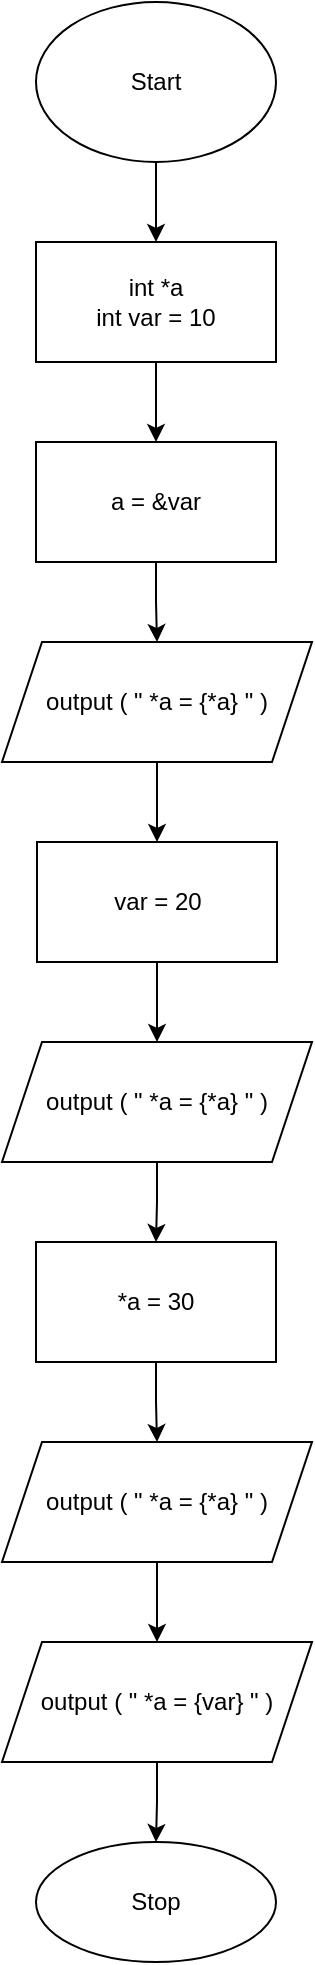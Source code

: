 <mxfile version="20.2.3" type="device" pages="6"><diagram id="tRSnsMMYgImtkPdapHPr" name="Flow01_01"><mxGraphModel dx="1662" dy="857" grid="1" gridSize="10" guides="1" tooltips="1" connect="1" arrows="1" fold="1" page="1" pageScale="1" pageWidth="850" pageHeight="1100" math="0" shadow="0"><root><mxCell id="0"/><mxCell id="1" parent="0"/><mxCell id="SEom3y9-UwldVPfmft3f-3" value="" style="edgeStyle=orthogonalEdgeStyle;rounded=0;orthogonalLoop=1;jettySize=auto;html=1;" parent="1" source="SEom3y9-UwldVPfmft3f-1" target="SEom3y9-UwldVPfmft3f-2" edge="1"><mxGeometry relative="1" as="geometry"/></mxCell><mxCell id="SEom3y9-UwldVPfmft3f-1" value="Start" style="ellipse;whiteSpace=wrap;html=1;" parent="1" vertex="1"><mxGeometry x="365" y="60" width="120" height="80" as="geometry"/></mxCell><mxCell id="SEom3y9-UwldVPfmft3f-5" value="" style="edgeStyle=orthogonalEdgeStyle;rounded=0;orthogonalLoop=1;jettySize=auto;html=1;" parent="1" source="SEom3y9-UwldVPfmft3f-2" target="SEom3y9-UwldVPfmft3f-4" edge="1"><mxGeometry relative="1" as="geometry"/></mxCell><mxCell id="SEom3y9-UwldVPfmft3f-2" value="int *a&lt;br&gt;int var = 10" style="whiteSpace=wrap;html=1;" parent="1" vertex="1"><mxGeometry x="365" y="180" width="120" height="60" as="geometry"/></mxCell><mxCell id="SEom3y9-UwldVPfmft3f-7" value="" style="edgeStyle=orthogonalEdgeStyle;rounded=0;orthogonalLoop=1;jettySize=auto;html=1;" parent="1" source="SEom3y9-UwldVPfmft3f-4" target="SEom3y9-UwldVPfmft3f-6" edge="1"><mxGeometry relative="1" as="geometry"/></mxCell><mxCell id="SEom3y9-UwldVPfmft3f-4" value="a = &amp;amp;var" style="whiteSpace=wrap;html=1;" parent="1" vertex="1"><mxGeometry x="365" y="280" width="120" height="60" as="geometry"/></mxCell><mxCell id="SEom3y9-UwldVPfmft3f-10" value="" style="edgeStyle=orthogonalEdgeStyle;rounded=0;orthogonalLoop=1;jettySize=auto;html=1;" parent="1" source="SEom3y9-UwldVPfmft3f-6" target="SEom3y9-UwldVPfmft3f-9" edge="1"><mxGeometry relative="1" as="geometry"/></mxCell><mxCell id="SEom3y9-UwldVPfmft3f-6" value="output ( &quot; *a = {*a} &quot; )" style="shape=parallelogram;perimeter=parallelogramPerimeter;whiteSpace=wrap;html=1;fixedSize=1;" parent="1" vertex="1"><mxGeometry x="348" y="380" width="155" height="60" as="geometry"/></mxCell><mxCell id="SEom3y9-UwldVPfmft3f-13" value="" style="edgeStyle=orthogonalEdgeStyle;rounded=0;orthogonalLoop=1;jettySize=auto;html=1;" parent="1" source="SEom3y9-UwldVPfmft3f-8" target="SEom3y9-UwldVPfmft3f-12" edge="1"><mxGeometry relative="1" as="geometry"/></mxCell><mxCell id="SEom3y9-UwldVPfmft3f-8" value="output&amp;nbsp;( &quot; *a = {*a} &quot; )" style="shape=parallelogram;perimeter=parallelogramPerimeter;whiteSpace=wrap;html=1;fixedSize=1;" parent="1" vertex="1"><mxGeometry x="348" y="580" width="155" height="60" as="geometry"/></mxCell><mxCell id="SEom3y9-UwldVPfmft3f-11" value="" style="edgeStyle=orthogonalEdgeStyle;rounded=0;orthogonalLoop=1;jettySize=auto;html=1;" parent="1" source="SEom3y9-UwldVPfmft3f-9" target="SEom3y9-UwldVPfmft3f-8" edge="1"><mxGeometry relative="1" as="geometry"/></mxCell><mxCell id="SEom3y9-UwldVPfmft3f-9" value="var = 20" style="whiteSpace=wrap;html=1;" parent="1" vertex="1"><mxGeometry x="365.5" y="480" width="120" height="60" as="geometry"/></mxCell><mxCell id="SEom3y9-UwldVPfmft3f-15" value="" style="edgeStyle=orthogonalEdgeStyle;rounded=0;orthogonalLoop=1;jettySize=auto;html=1;" parent="1" source="SEom3y9-UwldVPfmft3f-12" target="SEom3y9-UwldVPfmft3f-14" edge="1"><mxGeometry relative="1" as="geometry"/></mxCell><mxCell id="SEom3y9-UwldVPfmft3f-12" value="*a = 30" style="whiteSpace=wrap;html=1;" parent="1" vertex="1"><mxGeometry x="365" y="680" width="120" height="60" as="geometry"/></mxCell><mxCell id="SEom3y9-UwldVPfmft3f-17" value="" style="edgeStyle=orthogonalEdgeStyle;rounded=0;orthogonalLoop=1;jettySize=auto;html=1;" parent="1" source="SEom3y9-UwldVPfmft3f-14" target="SEom3y9-UwldVPfmft3f-16" edge="1"><mxGeometry relative="1" as="geometry"/></mxCell><mxCell id="SEom3y9-UwldVPfmft3f-14" value="output&amp;nbsp;( &quot; *a = {*a} &quot; )" style="shape=parallelogram;perimeter=parallelogramPerimeter;whiteSpace=wrap;html=1;fixedSize=1;" parent="1" vertex="1"><mxGeometry x="348" y="780" width="155" height="60" as="geometry"/></mxCell><mxCell id="SEom3y9-UwldVPfmft3f-19" value="" style="edgeStyle=orthogonalEdgeStyle;rounded=0;orthogonalLoop=1;jettySize=auto;html=1;" parent="1" source="SEom3y9-UwldVPfmft3f-16" target="SEom3y9-UwldVPfmft3f-18" edge="1"><mxGeometry relative="1" as="geometry"/></mxCell><mxCell id="SEom3y9-UwldVPfmft3f-16" value="output&amp;nbsp;( &quot; *a = {var} &quot; )" style="shape=parallelogram;perimeter=parallelogramPerimeter;whiteSpace=wrap;html=1;fixedSize=1;" parent="1" vertex="1"><mxGeometry x="348" y="880" width="155" height="60" as="geometry"/></mxCell><mxCell id="SEom3y9-UwldVPfmft3f-18" value="Stop" style="ellipse;whiteSpace=wrap;html=1;" parent="1" vertex="1"><mxGeometry x="365" y="980" width="120" height="60" as="geometry"/></mxCell></root></mxGraphModel></diagram><diagram id="dwAaGxofmlV93lW6o42X" name="Flow01_02"><mxGraphModel dx="1662" dy="857" grid="1" gridSize="10" guides="1" tooltips="1" connect="1" arrows="1" fold="1" page="1" pageScale="1" pageWidth="850" pageHeight="1100" math="0" shadow="0"><root><mxCell id="0"/><mxCell id="1" parent="0"/><mxCell id="XNiLb3RaurprA72764IN-1" value="" style="edgeStyle=orthogonalEdgeStyle;rounded=0;orthogonalLoop=1;jettySize=auto;html=1;" parent="1" source="XNiLb3RaurprA72764IN-2" target="XNiLb3RaurprA72764IN-4" edge="1"><mxGeometry relative="1" as="geometry"/></mxCell><mxCell id="XNiLb3RaurprA72764IN-2" value="Start" style="ellipse;whiteSpace=wrap;html=1;" parent="1" vertex="1"><mxGeometry x="365" y="40" width="120" height="80" as="geometry"/></mxCell><mxCell id="XNiLb3RaurprA72764IN-3" value="" style="edgeStyle=orthogonalEdgeStyle;rounded=0;orthogonalLoop=1;jettySize=auto;html=1;" parent="1" source="XNiLb3RaurprA72764IN-4" target="XNiLb3RaurprA72764IN-5" edge="1"><mxGeometry relative="1" as="geometry"/></mxCell><mxCell id="XNiLb3RaurprA72764IN-4" value="int n = 5" style="rounded=0;whiteSpace=wrap;html=1;" parent="1" vertex="1"><mxGeometry x="365" y="150" width="120" height="60" as="geometry"/></mxCell><mxCell id="TyIPM6Xfoyss9E7UKBG5-2" value="" style="edgeStyle=orthogonalEdgeStyle;rounded=0;orthogonalLoop=1;jettySize=auto;html=1;" parent="1" source="XNiLb3RaurprA72764IN-5" target="TyIPM6Xfoyss9E7UKBG5-1" edge="1"><mxGeometry relative="1" as="geometry"/></mxCell><mxCell id="XNiLb3RaurprA72764IN-5" value="&amp;nbsp; &amp;nbsp;int g[4][5] =&amp;nbsp;{&amp;nbsp; &amp;nbsp; &amp;nbsp;&lt;br&gt;&lt;blockquote style=&quot;margin: 0 0 0 40px; border: none; padding: 0px;&quot;&gt;{ 10, 20, 30, 40, 50 } ,&amp;nbsp;&lt;br&gt;{ 11, 21, 31, 41, 51 } ,&lt;br&gt;{ 12, 22, 32, 42, 52 } ,&amp;nbsp; &amp;nbsp; &amp;nbsp;&lt;br&gt;{ 13, 23, 33, 43, 53 }&amp;nbsp; &amp;nbsp; &lt;/blockquote&gt;&amp;nbsp; &amp;nbsp;}" style="rounded=0;whiteSpace=wrap;html=1;align=left;" parent="1" vertex="1"><mxGeometry x="338" y="250" width="175" height="100" as="geometry"/></mxCell><mxCell id="TyIPM6Xfoyss9E7UKBG5-4" value="" style="edgeStyle=orthogonalEdgeStyle;rounded=0;orthogonalLoop=1;jettySize=auto;html=1;" parent="1" source="TyIPM6Xfoyss9E7UKBG5-1" target="TyIPM6Xfoyss9E7UKBG5-3" edge="1"><mxGeometry relative="1" as="geometry"/></mxCell><mxCell id="TyIPM6Xfoyss9E7UKBG5-1" value="int i = 1" style="rounded=0;whiteSpace=wrap;html=1;" parent="1" vertex="1"><mxGeometry x="365" y="390" width="120" height="60" as="geometry"/></mxCell><mxCell id="TyIPM6Xfoyss9E7UKBG5-6" value="" style="edgeStyle=orthogonalEdgeStyle;rounded=0;orthogonalLoop=1;jettySize=auto;html=1;" parent="1" source="TyIPM6Xfoyss9E7UKBG5-3" target="TyIPM6Xfoyss9E7UKBG5-5" edge="1"><mxGeometry relative="1" as="geometry"/></mxCell><mxCell id="TyIPM6Xfoyss9E7UKBG5-3" value="" style="shape=waypoint;sketch=0;size=6;pointerEvents=1;points=[];fillColor=default;resizable=0;rotatable=0;perimeter=centerPerimeter;snapToPoint=1;rounded=0;" parent="1" vertex="1"><mxGeometry x="405" y="490" width="40" height="40" as="geometry"/></mxCell><mxCell id="TyIPM6Xfoyss9E7UKBG5-8" value="Yes" style="edgeStyle=orthogonalEdgeStyle;rounded=0;orthogonalLoop=1;jettySize=auto;html=1;" parent="1" source="TyIPM6Xfoyss9E7UKBG5-5" target="TyIPM6Xfoyss9E7UKBG5-7" edge="1"><mxGeometry relative="1" as="geometry"/></mxCell><mxCell id="TyIPM6Xfoyss9E7UKBG5-30" value="No" style="edgeStyle=orthogonalEdgeStyle;rounded=0;orthogonalLoop=1;jettySize=auto;html=1;" parent="1" source="TyIPM6Xfoyss9E7UKBG5-5" edge="1"><mxGeometry x="-0.918" relative="1" as="geometry"><mxPoint x="426" y="1370" as="targetPoint"/><Array as="points"><mxPoint x="600" y="610"/><mxPoint x="600" y="1310"/><mxPoint x="426" y="1310"/><mxPoint x="426" y="1370"/></Array><mxPoint as="offset"/></mxGeometry></mxCell><mxCell id="TyIPM6Xfoyss9E7UKBG5-5" value="a &amp;lt; 4 ?" style="rhombus;whiteSpace=wrap;html=1;sketch=0;rounded=0;" parent="1" vertex="1"><mxGeometry x="353.25" y="570" width="144.5" height="80" as="geometry"/></mxCell><mxCell id="TyIPM6Xfoyss9E7UKBG5-19" value="" style="edgeStyle=orthogonalEdgeStyle;rounded=0;orthogonalLoop=1;jettySize=auto;html=1;" parent="1" source="TyIPM6Xfoyss9E7UKBG5-7" target="TyIPM6Xfoyss9E7UKBG5-18" edge="1"><mxGeometry relative="1" as="geometry"/></mxCell><mxCell id="TyIPM6Xfoyss9E7UKBG5-7" value="int b = 0" style="whiteSpace=wrap;html=1;sketch=0;rounded=0;" parent="1" vertex="1"><mxGeometry x="365" y="690" width="120" height="60" as="geometry"/></mxCell><mxCell id="TyIPM6Xfoyss9E7UKBG5-12" value="Yes" style="edgeStyle=orthogonalEdgeStyle;rounded=0;orthogonalLoop=1;jettySize=auto;html=1;" parent="1" source="TyIPM6Xfoyss9E7UKBG5-9" target="TyIPM6Xfoyss9E7UKBG5-11" edge="1"><mxGeometry relative="1" as="geometry"/></mxCell><mxCell id="TyIPM6Xfoyss9E7UKBG5-29" value="No" style="edgeStyle=orthogonalEdgeStyle;rounded=0;orthogonalLoop=1;jettySize=auto;html=1;entryX=1;entryY=0.5;entryDx=0;entryDy=0;" parent="1" source="TyIPM6Xfoyss9E7UKBG5-9" target="TyIPM6Xfoyss9E7UKBG5-27" edge="1"><mxGeometry x="-0.899" relative="1" as="geometry"><mxPoint x="540.0" y="1300" as="targetPoint"/><Array as="points"><mxPoint x="550" y="930"/><mxPoint x="550" y="1250"/></Array><mxPoint as="offset"/></mxGeometry></mxCell><mxCell id="TyIPM6Xfoyss9E7UKBG5-9" value="b &amp;lt; 5 ?" style="rhombus;whiteSpace=wrap;html=1;sketch=0;rounded=0;" parent="1" vertex="1"><mxGeometry x="353" y="890" width="145" height="80" as="geometry"/></mxCell><mxCell id="TyIPM6Xfoyss9E7UKBG5-31" style="edgeStyle=orthogonalEdgeStyle;rounded=0;orthogonalLoop=1;jettySize=auto;html=1;entryX=0.5;entryY=0;entryDx=0;entryDy=0;" parent="1" source="TyIPM6Xfoyss9E7UKBG5-11" target="TyIPM6Xfoyss9E7UKBG5-16" edge="1"><mxGeometry relative="1" as="geometry"/></mxCell><mxCell id="TyIPM6Xfoyss9E7UKBG5-11" value="output ( g[ { a } ][ { b } ] )" style="shape=parallelogram;perimeter=parallelogramPerimeter;whiteSpace=wrap;html=1;fixedSize=1;sketch=0;rounded=0;" parent="1" vertex="1"><mxGeometry x="343" y="1010" width="165" height="60" as="geometry"/></mxCell><mxCell id="TyIPM6Xfoyss9E7UKBG5-25" style="edgeStyle=orthogonalEdgeStyle;rounded=0;orthogonalLoop=1;jettySize=auto;html=1;" parent="1" source="TyIPM6Xfoyss9E7UKBG5-16" target="TyIPM6Xfoyss9E7UKBG5-18" edge="1"><mxGeometry relative="1" as="geometry"><mxPoint x="320" y="820" as="targetPoint"/><Array as="points"><mxPoint x="290" y="1150"/><mxPoint x="290" y="820"/></Array></mxGeometry></mxCell><mxCell id="TyIPM6Xfoyss9E7UKBG5-16" value="b++" style="whiteSpace=wrap;html=1;sketch=0;rounded=0;" parent="1" vertex="1"><mxGeometry x="365" y="1120" width="120" height="60" as="geometry"/></mxCell><mxCell id="TyIPM6Xfoyss9E7UKBG5-24" value="" style="edgeStyle=orthogonalEdgeStyle;rounded=0;orthogonalLoop=1;jettySize=auto;html=1;" parent="1" source="TyIPM6Xfoyss9E7UKBG5-18" target="TyIPM6Xfoyss9E7UKBG5-9" edge="1"><mxGeometry relative="1" as="geometry"/></mxCell><mxCell id="TyIPM6Xfoyss9E7UKBG5-18" value="" style="shape=waypoint;sketch=0;size=6;pointerEvents=1;points=[];fillColor=default;resizable=0;rotatable=0;perimeter=centerPerimeter;snapToPoint=1;rounded=0;" parent="1" vertex="1"><mxGeometry x="405" y="800" width="40" height="40" as="geometry"/></mxCell><mxCell id="TyIPM6Xfoyss9E7UKBG5-28" style="edgeStyle=orthogonalEdgeStyle;rounded=0;orthogonalLoop=1;jettySize=auto;html=1;" parent="1" source="TyIPM6Xfoyss9E7UKBG5-27" target="TyIPM6Xfoyss9E7UKBG5-3" edge="1"><mxGeometry relative="1" as="geometry"><mxPoint x="240" y="510" as="targetPoint"/><Array as="points"><mxPoint x="230" y="1250"/><mxPoint x="230" y="510"/></Array></mxGeometry></mxCell><mxCell id="TyIPM6Xfoyss9E7UKBG5-27" value="a++" style="rounded=0;whiteSpace=wrap;html=1;" parent="1" vertex="1"><mxGeometry x="365" y="1220" width="120" height="60" as="geometry"/></mxCell><mxCell id="TyIPM6Xfoyss9E7UKBG5-34" value="" style="edgeStyle=orthogonalEdgeStyle;rounded=0;orthogonalLoop=1;jettySize=auto;html=1;" parent="1" source="TyIPM6Xfoyss9E7UKBG5-32" target="TyIPM6Xfoyss9E7UKBG5-33" edge="1"><mxGeometry relative="1" as="geometry"/></mxCell><mxCell id="TyIPM6Xfoyss9E7UKBG5-32" value="int (*j)[ 5 ] = g&lt;br&gt;j[ 2 ][ 4 ] = 99;" style="rounded=0;whiteSpace=wrap;html=1;" parent="1" vertex="1"><mxGeometry x="366" y="1370" width="120" height="60" as="geometry"/></mxCell><mxCell id="TyIPM6Xfoyss9E7UKBG5-36" value="" style="edgeStyle=orthogonalEdgeStyle;rounded=0;orthogonalLoop=1;jettySize=auto;html=1;" parent="1" source="TyIPM6Xfoyss9E7UKBG5-33" target="TyIPM6Xfoyss9E7UKBG5-35" edge="1"><mxGeometry relative="1" as="geometry"/></mxCell><mxCell id="TyIPM6Xfoyss9E7UKBG5-33" value="int a = 0" style="whiteSpace=wrap;html=1;rounded=0;" parent="1" vertex="1"><mxGeometry x="366" y="1470" width="120" height="60" as="geometry"/></mxCell><mxCell id="TyIPM6Xfoyss9E7UKBG5-38" value="" style="edgeStyle=orthogonalEdgeStyle;rounded=0;orthogonalLoop=1;jettySize=auto;html=1;" parent="1" source="TyIPM6Xfoyss9E7UKBG5-35" target="TyIPM6Xfoyss9E7UKBG5-37" edge="1"><mxGeometry relative="1" as="geometry"/></mxCell><mxCell id="TyIPM6Xfoyss9E7UKBG5-35" value="" style="shape=waypoint;sketch=0;size=6;pointerEvents=1;points=[];fillColor=default;resizable=0;rotatable=0;perimeter=centerPerimeter;snapToPoint=1;rounded=0;" parent="1" vertex="1"><mxGeometry x="406" y="1570" width="40" height="40" as="geometry"/></mxCell><mxCell id="TyIPM6Xfoyss9E7UKBG5-40" value="Yes" style="edgeStyle=orthogonalEdgeStyle;rounded=0;orthogonalLoop=1;jettySize=auto;html=1;" parent="1" source="TyIPM6Xfoyss9E7UKBG5-37" target="TyIPM6Xfoyss9E7UKBG5-39" edge="1"><mxGeometry relative="1" as="geometry"/></mxCell><mxCell id="TyIPM6Xfoyss9E7UKBG5-57" value="No" style="edgeStyle=orthogonalEdgeStyle;rounded=0;orthogonalLoop=1;jettySize=auto;html=1;" parent="1" source="TyIPM6Xfoyss9E7UKBG5-37" edge="1"><mxGeometry x="-0.953" relative="1" as="geometry"><mxPoint x="426" y="2360" as="targetPoint"/><Array as="points"><mxPoint x="590" y="1690"/><mxPoint x="590" y="2340"/></Array><mxPoint as="offset"/></mxGeometry></mxCell><mxCell id="TyIPM6Xfoyss9E7UKBG5-37" value="a &amp;lt; 4 ?" style="rhombus;whiteSpace=wrap;html=1;sketch=0;rounded=0;" parent="1" vertex="1"><mxGeometry x="364" y="1650" width="124" height="80" as="geometry"/></mxCell><mxCell id="TyIPM6Xfoyss9E7UKBG5-49" value="" style="edgeStyle=orthogonalEdgeStyle;rounded=0;orthogonalLoop=1;jettySize=auto;html=1;" parent="1" source="TyIPM6Xfoyss9E7UKBG5-39" target="TyIPM6Xfoyss9E7UKBG5-48" edge="1"><mxGeometry relative="1" as="geometry"/></mxCell><mxCell id="TyIPM6Xfoyss9E7UKBG5-39" value="int b = 0" style="whiteSpace=wrap;html=1;sketch=0;rounded=0;" parent="1" vertex="1"><mxGeometry x="365.5" y="1770" width="120" height="60" as="geometry"/></mxCell><mxCell id="TyIPM6Xfoyss9E7UKBG5-44" value="Yes" style="edgeStyle=orthogonalEdgeStyle;rounded=0;orthogonalLoop=1;jettySize=auto;html=1;" parent="1" source="TyIPM6Xfoyss9E7UKBG5-41" target="TyIPM6Xfoyss9E7UKBG5-43" edge="1"><mxGeometry relative="1" as="geometry"/></mxCell><mxCell id="TyIPM6Xfoyss9E7UKBG5-55" value="No" style="edgeStyle=orthogonalEdgeStyle;rounded=0;orthogonalLoop=1;jettySize=auto;html=1;entryX=1;entryY=0.5;entryDx=0;entryDy=0;" parent="1" source="TyIPM6Xfoyss9E7UKBG5-41" target="TyIPM6Xfoyss9E7UKBG5-54" edge="1"><mxGeometry x="-0.891" relative="1" as="geometry"><mxPoint x="550" y="2260" as="targetPoint"/><Array as="points"><mxPoint x="550" y="1980"/><mxPoint x="550" y="2270"/></Array><mxPoint as="offset"/></mxGeometry></mxCell><mxCell id="TyIPM6Xfoyss9E7UKBG5-41" value="b &amp;lt; 5 ?" style="rhombus;whiteSpace=wrap;html=1;sketch=0;rounded=0;" parent="1" vertex="1"><mxGeometry x="363.75" y="1940" width="123.5" height="80" as="geometry"/></mxCell><mxCell id="TyIPM6Xfoyss9E7UKBG5-46" value="" style="edgeStyle=orthogonalEdgeStyle;rounded=0;orthogonalLoop=1;jettySize=auto;html=1;" parent="1" source="TyIPM6Xfoyss9E7UKBG5-43" target="TyIPM6Xfoyss9E7UKBG5-45" edge="1"><mxGeometry relative="1" as="geometry"/></mxCell><mxCell id="TyIPM6Xfoyss9E7UKBG5-43" value="output ( g[ { a } ][ { b } ] )" style="shape=parallelogram;perimeter=parallelogramPerimeter;whiteSpace=wrap;html=1;fixedSize=1;sketch=0;rounded=0;" parent="1" vertex="1"><mxGeometry x="342.5" y="2060" width="165" height="60" as="geometry"/></mxCell><mxCell id="TyIPM6Xfoyss9E7UKBG5-52" style="edgeStyle=orthogonalEdgeStyle;rounded=0;orthogonalLoop=1;jettySize=auto;html=1;" parent="1" source="TyIPM6Xfoyss9E7UKBG5-45" target="TyIPM6Xfoyss9E7UKBG5-48" edge="1"><mxGeometry relative="1" as="geometry"><mxPoint x="320" y="1890" as="targetPoint"/><Array as="points"><mxPoint x="310" y="2190"/><mxPoint x="310" y="1890"/></Array></mxGeometry></mxCell><mxCell id="TyIPM6Xfoyss9E7UKBG5-45" value="b = b + 1" style="rounded=0;whiteSpace=wrap;html=1;" parent="1" vertex="1"><mxGeometry x="364.5" y="2160" width="120" height="60" as="geometry"/></mxCell><mxCell id="TyIPM6Xfoyss9E7UKBG5-51" value="" style="edgeStyle=orthogonalEdgeStyle;rounded=0;orthogonalLoop=1;jettySize=auto;html=1;" parent="1" source="TyIPM6Xfoyss9E7UKBG5-48" target="TyIPM6Xfoyss9E7UKBG5-41" edge="1"><mxGeometry relative="1" as="geometry"/></mxCell><mxCell id="TyIPM6Xfoyss9E7UKBG5-48" value="" style="shape=waypoint;sketch=0;size=6;pointerEvents=1;points=[];fillColor=default;resizable=0;rotatable=0;perimeter=centerPerimeter;snapToPoint=1;rounded=0;" parent="1" vertex="1"><mxGeometry x="405" y="1870" width="40" height="40" as="geometry"/></mxCell><mxCell id="TyIPM6Xfoyss9E7UKBG5-56" style="edgeStyle=orthogonalEdgeStyle;rounded=0;orthogonalLoop=1;jettySize=auto;html=1;" parent="1" source="TyIPM6Xfoyss9E7UKBG5-54" target="TyIPM6Xfoyss9E7UKBG5-35" edge="1"><mxGeometry relative="1" as="geometry"><mxPoint x="260" y="1590" as="targetPoint"/><Array as="points"><mxPoint x="240" y="2270"/><mxPoint x="240" y="1590"/></Array></mxGeometry></mxCell><mxCell id="TyIPM6Xfoyss9E7UKBG5-54" value="b = b + 1" style="rounded=0;whiteSpace=wrap;html=1;" parent="1" vertex="1"><mxGeometry x="365" y="2240" width="120" height="60" as="geometry"/></mxCell><mxCell id="TyIPM6Xfoyss9E7UKBG5-58" value="Stop" style="ellipse;whiteSpace=wrap;html=1;" parent="1" vertex="1"><mxGeometry x="366" y="2360" width="120" height="80" as="geometry"/></mxCell></root></mxGraphModel></diagram><diagram id="FYWsoY2JGjRHvhNl4xKc" name="Flow01_03"><mxGraphModel dx="1662" dy="857" grid="1" gridSize="10" guides="1" tooltips="1" connect="1" arrows="1" fold="1" page="1" pageScale="1" pageWidth="850" pageHeight="1100" math="0" shadow="0"><root><mxCell id="0"/><mxCell id="1" parent="0"/><mxCell id="qhb537QyqMJScC7SJJpU-3" value="" style="edgeStyle=orthogonalEdgeStyle;rounded=0;orthogonalLoop=1;jettySize=auto;html=1;" parent="1" target="qhb537QyqMJScC7SJJpU-2" edge="1"><mxGeometry relative="1" as="geometry"><mxPoint x="188.0" y="120" as="sourcePoint"/></mxGeometry></mxCell><mxCell id="qhb537QyqMJScC7SJJpU-5" value="" style="edgeStyle=orthogonalEdgeStyle;rounded=0;orthogonalLoop=1;jettySize=auto;html=1;" parent="1" source="qhb537QyqMJScC7SJJpU-2" edge="1"><mxGeometry relative="1" as="geometry"><mxPoint x="188.0" y="280" as="targetPoint"/></mxGeometry></mxCell><mxCell id="qhb537QyqMJScC7SJJpU-2" value="output ( =&amp;gt;&amp;gt; operation(5, 5, add) )" style="shape=parallelogram;perimeter=parallelogramPerimeter;whiteSpace=wrap;html=1;fixedSize=1;" parent="1" vertex="1"><mxGeometry x="60" y="170" width="257" height="60" as="geometry"/></mxCell><mxCell id="qhb537QyqMJScC7SJJpU-6" value="Start" style="ellipse;whiteSpace=wrap;html=1;" parent="1" vertex="1"><mxGeometry x="128" y="40" width="120" height="80" as="geometry"/></mxCell><mxCell id="qhb537QyqMJScC7SJJpU-7" value="Stop" style="ellipse;whiteSpace=wrap;html=1;" parent="1" vertex="1"><mxGeometry x="128" y="280" width="120" height="80" as="geometry"/></mxCell><mxCell id="qhb537QyqMJScC7SJJpU-10" value="" style="edgeStyle=orthogonalEdgeStyle;rounded=0;orthogonalLoop=1;jettySize=auto;html=1;" parent="1" source="qhb537QyqMJScC7SJJpU-8" target="qhb537QyqMJScC7SJJpU-9" edge="1"><mxGeometry relative="1" as="geometry"/></mxCell><mxCell id="qhb537QyqMJScC7SJJpU-8" value="add&lt;br&gt;(int x, int y)" style="ellipse;whiteSpace=wrap;html=1;" parent="1" vertex="1"><mxGeometry x="390" y="50" width="120" height="80" as="geometry"/></mxCell><mxCell id="qhb537QyqMJScC7SJJpU-12" value="" style="edgeStyle=orthogonalEdgeStyle;rounded=0;orthogonalLoop=1;jettySize=auto;html=1;" parent="1" source="qhb537QyqMJScC7SJJpU-9" edge="1"><mxGeometry relative="1" as="geometry"><mxPoint x="450.0" y="270" as="targetPoint"/></mxGeometry></mxCell><mxCell id="qhb537QyqMJScC7SJJpU-9" value="return x + y" style="rounded=0;whiteSpace=wrap;html=1;" parent="1" vertex="1"><mxGeometry x="390" y="170" width="120" height="60" as="geometry"/></mxCell><mxCell id="qhb537QyqMJScC7SJJpU-16" value="Stop" style="ellipse;whiteSpace=wrap;html=1;" parent="1" vertex="1"><mxGeometry x="390" y="270" width="120" height="80" as="geometry"/></mxCell><mxCell id="qhb537QyqMJScC7SJJpU-19" value="" style="edgeStyle=orthogonalEdgeStyle;rounded=0;orthogonalLoop=1;jettySize=auto;html=1;" parent="1" source="qhb537QyqMJScC7SJJpU-17" target="qhb537QyqMJScC7SJJpU-18" edge="1"><mxGeometry relative="1" as="geometry"/></mxCell><mxCell id="qhb537QyqMJScC7SJJpU-17" value="operation&lt;br&gt;(int x, int y,&lt;br&gt;int(*function)(int, int))" style="ellipse;whiteSpace=wrap;html=1;" parent="1" vertex="1"><mxGeometry x="600" y="45" width="160" height="85" as="geometry"/></mxCell><mxCell id="qhb537QyqMJScC7SJJpU-21" value="" style="edgeStyle=orthogonalEdgeStyle;rounded=0;orthogonalLoop=1;jettySize=auto;html=1;" parent="1" source="qhb537QyqMJScC7SJJpU-18" target="qhb537QyqMJScC7SJJpU-20" edge="1"><mxGeometry relative="1" as="geometry"/></mxCell><mxCell id="qhb537QyqMJScC7SJJpU-18" value="return (*function)(x, y)" style="rounded=0;whiteSpace=wrap;html=1;" parent="1" vertex="1"><mxGeometry x="610" y="170" width="140" height="60" as="geometry"/></mxCell><mxCell id="qhb537QyqMJScC7SJJpU-20" value="Stop" style="ellipse;whiteSpace=wrap;html=1;" parent="1" vertex="1"><mxGeometry x="620" y="270" width="120" height="80" as="geometry"/></mxCell></root></mxGraphModel></diagram><diagram id="J2q48TYGMQ2x_Ii0KGy2" name="Flow01_04"><mxGraphModel dx="1662" dy="857" grid="1" gridSize="10" guides="1" tooltips="1" connect="1" arrows="1" fold="1" page="1" pageScale="1" pageWidth="850" pageHeight="1100" math="0" shadow="0"><root><mxCell id="0"/><mxCell id="1" parent="0"/><mxCell id="Rp0ZYsQb7D6Tr22Taozw-3" value="" style="edgeStyle=orthogonalEdgeStyle;rounded=0;orthogonalLoop=1;jettySize=auto;html=1;" parent="1" source="Rp0ZYsQb7D6Tr22Taozw-1" target="Rp0ZYsQb7D6Tr22Taozw-2" edge="1"><mxGeometry relative="1" as="geometry"/></mxCell><mxCell id="Rp0ZYsQb7D6Tr22Taozw-1" value="start" style="ellipse;whiteSpace=wrap;html=1;" parent="1" vertex="1"><mxGeometry x="365" y="50" width="120" height="80" as="geometry"/></mxCell><mxCell id="Rp0ZYsQb7D6Tr22Taozw-5" value="" style="edgeStyle=orthogonalEdgeStyle;rounded=0;orthogonalLoop=1;jettySize=auto;html=1;" parent="1" source="Rp0ZYsQb7D6Tr22Taozw-2" target="Rp0ZYsQb7D6Tr22Taozw-4" edge="1"><mxGeometry relative="1" as="geometry"/></mxCell><mxCell id="Rp0ZYsQb7D6Tr22Taozw-2" value="int row, col, i, j;" style="whiteSpace=wrap;html=1;" parent="1" vertex="1"><mxGeometry x="365" y="170" width="120" height="60" as="geometry"/></mxCell><mxCell id="Rp0ZYsQb7D6Tr22Taozw-7" value="" style="edgeStyle=orthogonalEdgeStyle;rounded=0;orthogonalLoop=1;jettySize=auto;html=1;" parent="1" source="Rp0ZYsQb7D6Tr22Taozw-4" target="Rp0ZYsQb7D6Tr22Taozw-6" edge="1"><mxGeometry relative="1" as="geometry"/></mxCell><mxCell id="Rp0ZYsQb7D6Tr22Taozw-4" value="output ( How many rows, cols?:&amp;nbsp; )" style="shape=parallelogram;perimeter=parallelogramPerimeter;whiteSpace=wrap;html=1;fixedSize=1;" parent="1" vertex="1"><mxGeometry x="314" y="270" width="222" height="60" as="geometry"/></mxCell><mxCell id="Rp0ZYsQb7D6Tr22Taozw-9" value="" style="edgeStyle=orthogonalEdgeStyle;rounded=0;orthogonalLoop=1;jettySize=auto;html=1;" parent="1" source="Rp0ZYsQb7D6Tr22Taozw-6" target="Rp0ZYsQb7D6Tr22Taozw-8" edge="1"><mxGeometry relative="1" as="geometry"/></mxCell><mxCell id="Rp0ZYsQb7D6Tr22Taozw-6" value="input ( &amp;amp;row, &amp;amp;col&amp;nbsp; )" style="shape=parallelogram;perimeter=parallelogramPerimeter;whiteSpace=wrap;html=1;fixedSize=1;" parent="1" vertex="1"><mxGeometry x="314" y="370" width="222" height="60" as="geometry"/></mxCell><mxCell id="Rp0ZYsQb7D6Tr22Taozw-13" value="" style="edgeStyle=orthogonalEdgeStyle;rounded=0;orthogonalLoop=1;jettySize=auto;html=1;" parent="1" source="Rp0ZYsQb7D6Tr22Taozw-8" target="Rp0ZYsQb7D6Tr22Taozw-12" edge="1"><mxGeometry relative="1" as="geometry"/></mxCell><mxCell id="Rp0ZYsQb7D6Tr22Taozw-8" value="int *a&lt;br&gt;a= new int[ row * col )" style="whiteSpace=wrap;html=1;" parent="1" vertex="1"><mxGeometry x="353" y="470" width="145" height="60" as="geometry"/></mxCell><mxCell id="Rp0ZYsQb7D6Tr22Taozw-15" value="" style="edgeStyle=orthogonalEdgeStyle;rounded=0;orthogonalLoop=1;jettySize=auto;html=1;" parent="1" source="Rp0ZYsQb7D6Tr22Taozw-12" target="Rp0ZYsQb7D6Tr22Taozw-14" edge="1"><mxGeometry relative="1" as="geometry"/></mxCell><mxCell id="Rp0ZYsQb7D6Tr22Taozw-12" value="int i = 0" style="whiteSpace=wrap;html=1;" parent="1" vertex="1"><mxGeometry x="365" y="570" width="120" height="60" as="geometry"/></mxCell><mxCell id="Rp0ZYsQb7D6Tr22Taozw-17" value="" style="edgeStyle=orthogonalEdgeStyle;rounded=0;orthogonalLoop=1;jettySize=auto;html=1;" parent="1" source="Rp0ZYsQb7D6Tr22Taozw-14" target="Rp0ZYsQb7D6Tr22Taozw-16" edge="1"><mxGeometry relative="1" as="geometry"/></mxCell><mxCell id="Rp0ZYsQb7D6Tr22Taozw-14" value="" style="shape=waypoint;sketch=0;size=6;pointerEvents=1;points=[];fillColor=default;resizable=0;rotatable=0;perimeter=centerPerimeter;snapToPoint=1;" parent="1" vertex="1"><mxGeometry x="405" y="670" width="40" height="40" as="geometry"/></mxCell><mxCell id="Rp0ZYsQb7D6Tr22Taozw-19" value="Yes" style="edgeStyle=orthogonalEdgeStyle;rounded=0;orthogonalLoop=1;jettySize=auto;html=1;" parent="1" source="Rp0ZYsQb7D6Tr22Taozw-16" target="Rp0ZYsQb7D6Tr22Taozw-18" edge="1"><mxGeometry relative="1" as="geometry"/></mxCell><mxCell id="Rp0ZYsQb7D6Tr22Taozw-37" value="No" style="edgeStyle=orthogonalEdgeStyle;rounded=0;orthogonalLoop=1;jettySize=auto;html=1;" parent="1" source="Rp0ZYsQb7D6Tr22Taozw-16" edge="1"><mxGeometry x="-0.959" relative="1" as="geometry"><mxPoint x="426" y="1590" as="targetPoint"/><Array as="points"><mxPoint x="600" y="790"/><mxPoint x="600" y="1560"/></Array><mxPoint as="offset"/></mxGeometry></mxCell><mxCell id="Rp0ZYsQb7D6Tr22Taozw-16" value="i &amp;lt; row ?" style="rhombus;whiteSpace=wrap;html=1;sketch=0;" parent="1" vertex="1"><mxGeometry x="353.5" y="750" width="144.5" height="80" as="geometry"/></mxCell><mxCell id="Rp0ZYsQb7D6Tr22Taozw-23" value="" style="edgeStyle=orthogonalEdgeStyle;rounded=0;orthogonalLoop=1;jettySize=auto;html=1;" parent="1" source="Rp0ZYsQb7D6Tr22Taozw-18" target="Rp0ZYsQb7D6Tr22Taozw-22" edge="1"><mxGeometry relative="1" as="geometry"/></mxCell><mxCell id="Rp0ZYsQb7D6Tr22Taozw-18" value="int j = 0" style="whiteSpace=wrap;html=1;sketch=0;" parent="1" vertex="1"><mxGeometry x="365" y="870" width="120" height="60" as="geometry"/></mxCell><mxCell id="Rp0ZYsQb7D6Tr22Taozw-25" value="" style="edgeStyle=orthogonalEdgeStyle;rounded=0;orthogonalLoop=1;jettySize=auto;html=1;" parent="1" source="Rp0ZYsQb7D6Tr22Taozw-22" target="Rp0ZYsQb7D6Tr22Taozw-24" edge="1"><mxGeometry relative="1" as="geometry"/></mxCell><mxCell id="Rp0ZYsQb7D6Tr22Taozw-22" value="" style="shape=waypoint;sketch=0;size=6;pointerEvents=1;points=[];fillColor=default;resizable=0;rotatable=0;perimeter=centerPerimeter;snapToPoint=1;" parent="1" vertex="1"><mxGeometry x="405" y="970" width="40" height="40" as="geometry"/></mxCell><mxCell id="Rp0ZYsQb7D6Tr22Taozw-27" value="Yes" style="edgeStyle=orthogonalEdgeStyle;rounded=0;orthogonalLoop=1;jettySize=auto;html=1;" parent="1" source="Rp0ZYsQb7D6Tr22Taozw-24" target="Rp0ZYsQb7D6Tr22Taozw-26" edge="1"><mxGeometry relative="1" as="geometry"/></mxCell><mxCell id="Rp0ZYsQb7D6Tr22Taozw-33" value="No" style="edgeStyle=orthogonalEdgeStyle;rounded=0;orthogonalLoop=1;jettySize=auto;html=1;entryX=1;entryY=0.5;entryDx=0;entryDy=0;" parent="1" source="Rp0ZYsQb7D6Tr22Taozw-24" target="Rp0ZYsQb7D6Tr22Taozw-34" edge="1"><mxGeometry x="-0.918" relative="1" as="geometry"><mxPoint x="550" y="1490" as="targetPoint"/><Array as="points"><mxPoint x="560" y="1090"/><mxPoint x="560" y="1490"/></Array><mxPoint as="offset"/></mxGeometry></mxCell><mxCell id="Rp0ZYsQb7D6Tr22Taozw-24" value="j &amp;lt; col ?" style="rhombus;whiteSpace=wrap;html=1;sketch=0;" parent="1" vertex="1"><mxGeometry x="353" y="1050" width="145" height="80" as="geometry"/></mxCell><mxCell id="Rp0ZYsQb7D6Tr22Taozw-29" value="" style="edgeStyle=orthogonalEdgeStyle;rounded=0;orthogonalLoop=1;jettySize=auto;html=1;" parent="1" source="Rp0ZYsQb7D6Tr22Taozw-26" target="Rp0ZYsQb7D6Tr22Taozw-28" edge="1"><mxGeometry relative="1" as="geometry"/></mxCell><mxCell id="Rp0ZYsQb7D6Tr22Taozw-26" value="output ( a[{ i }][{ j }] : )" style="whiteSpace=wrap;html=1;sketch=0;" parent="1" vertex="1"><mxGeometry x="365.5" y="1170" width="120" height="60" as="geometry"/></mxCell><mxCell id="Rp0ZYsQb7D6Tr22Taozw-31" value="" style="edgeStyle=orthogonalEdgeStyle;rounded=0;orthogonalLoop=1;jettySize=auto;html=1;" parent="1" source="Rp0ZYsQb7D6Tr22Taozw-28" target="Rp0ZYsQb7D6Tr22Taozw-30" edge="1"><mxGeometry relative="1" as="geometry"/></mxCell><mxCell id="Rp0ZYsQb7D6Tr22Taozw-28" value="input ( &amp;amp;a[i * col + j)" style="shape=parallelogram;perimeter=parallelogramPerimeter;whiteSpace=wrap;html=1;fixedSize=1;sketch=0;" parent="1" vertex="1"><mxGeometry x="328" y="1270" width="195" height="60" as="geometry"/></mxCell><mxCell id="Rp0ZYsQb7D6Tr22Taozw-32" style="edgeStyle=orthogonalEdgeStyle;rounded=0;orthogonalLoop=1;jettySize=auto;html=1;" parent="1" source="Rp0ZYsQb7D6Tr22Taozw-30" target="Rp0ZYsQb7D6Tr22Taozw-22" edge="1"><mxGeometry relative="1" as="geometry"><mxPoint x="300" y="990" as="targetPoint"/><Array as="points"><mxPoint x="290" y="1400"/><mxPoint x="290" y="990"/></Array></mxGeometry></mxCell><mxCell id="Rp0ZYsQb7D6Tr22Taozw-30" value="j = j + 1" style="whiteSpace=wrap;html=1;sketch=0;" parent="1" vertex="1"><mxGeometry x="365.5" y="1370" width="120" height="60" as="geometry"/></mxCell><mxCell id="Rp0ZYsQb7D6Tr22Taozw-36" style="edgeStyle=orthogonalEdgeStyle;rounded=0;orthogonalLoop=1;jettySize=auto;html=1;" parent="1" source="Rp0ZYsQb7D6Tr22Taozw-34" target="Rp0ZYsQb7D6Tr22Taozw-14" edge="1"><mxGeometry relative="1" as="geometry"><mxPoint x="190" y="690" as="targetPoint"/><Array as="points"><mxPoint x="210" y="1490"/><mxPoint x="210" y="690"/></Array></mxGeometry></mxCell><mxCell id="Rp0ZYsQb7D6Tr22Taozw-34" value="i = i + 1" style="rounded=0;whiteSpace=wrap;html=1;" parent="1" vertex="1"><mxGeometry x="365" y="1460" width="120" height="60" as="geometry"/></mxCell><mxCell id="Rp0ZYsQb7D6Tr22Taozw-38" value="Stop" style="ellipse;whiteSpace=wrap;html=1;" parent="1" vertex="1"><mxGeometry x="365" y="1590" width="120" height="80" as="geometry"/></mxCell></root></mxGraphModel></diagram><diagram id="Rj_pggVom5XFMbDcUwfc" name="Flow01_05"><mxGraphModel dx="1662" dy="857" grid="1" gridSize="10" guides="1" tooltips="1" connect="1" arrows="1" fold="1" page="1" pageScale="1" pageWidth="850" pageHeight="1100" math="0" shadow="0"><root><mxCell id="0"/><mxCell id="1" parent="0"/><mxCell id="DdHaRA-Um0MgyBHy013B-3" value="" style="edgeStyle=orthogonalEdgeStyle;rounded=0;orthogonalLoop=1;jettySize=auto;html=1;" parent="1" source="DdHaRA-Um0MgyBHy013B-1" target="DdHaRA-Um0MgyBHy013B-2" edge="1"><mxGeometry relative="1" as="geometry"/></mxCell><mxCell id="DdHaRA-Um0MgyBHy013B-1" value="Start" style="ellipse;whiteSpace=wrap;html=1;" parent="1" vertex="1"><mxGeometry x="160" y="70" width="120" height="80" as="geometry"/></mxCell><mxCell id="DdHaRA-Um0MgyBHy013B-5" value="" style="edgeStyle=orthogonalEdgeStyle;rounded=0;orthogonalLoop=1;jettySize=auto;html=1;" parent="1" source="DdHaRA-Um0MgyBHy013B-2" target="DdHaRA-Um0MgyBHy013B-4" edge="1"><mxGeometry relative="1" as="geometry"/></mxCell><mxCell id="DdHaRA-Um0MgyBHy013B-2" value="int r, c, *arr" style="whiteSpace=wrap;html=1;" parent="1" vertex="1"><mxGeometry x="160" y="180" width="120" height="60" as="geometry"/></mxCell><mxCell id="DdHaRA-Um0MgyBHy013B-9" value="" style="edgeStyle=orthogonalEdgeStyle;rounded=0;orthogonalLoop=1;jettySize=auto;html=1;" parent="1" source="DdHaRA-Um0MgyBHy013B-4" target="DdHaRA-Um0MgyBHy013B-8" edge="1"><mxGeometry relative="1" as="geometry"/></mxCell><mxCell id="DdHaRA-Um0MgyBHy013B-4" value="GetArr2D&lt;br&gt;(&amp;amp;arr, &amp;amp;r, &amp;amp;c)" style="shape=process;whiteSpace=wrap;html=1;backgroundOutline=1;" parent="1" vertex="1"><mxGeometry x="160" y="280" width="120" height="60" as="geometry"/></mxCell><mxCell id="DdHaRA-Um0MgyBHy013B-8" value="Stop" style="ellipse;whiteSpace=wrap;html=1;" parent="1" vertex="1"><mxGeometry x="160" y="380" width="120" height="80" as="geometry"/></mxCell><mxCell id="DdHaRA-Um0MgyBHy013B-12" value="" style="edgeStyle=orthogonalEdgeStyle;rounded=0;orthogonalLoop=1;jettySize=auto;html=1;" parent="1" source="DdHaRA-Um0MgyBHy013B-10" target="DdHaRA-Um0MgyBHy013B-11" edge="1"><mxGeometry relative="1" as="geometry"/></mxCell><mxCell id="DdHaRA-Um0MgyBHy013B-10" value="Void GetArr2D" style="ellipse;whiteSpace=wrap;html=1;" parent="1" vertex="1"><mxGeometry x="505" y="70" width="120" height="80" as="geometry"/></mxCell><mxCell id="DdHaRA-Um0MgyBHy013B-14" value="" style="edgeStyle=orthogonalEdgeStyle;rounded=0;orthogonalLoop=1;jettySize=auto;html=1;" parent="1" source="DdHaRA-Um0MgyBHy013B-11" target="DdHaRA-Um0MgyBHy013B-13" edge="1"><mxGeometry relative="1" as="geometry"/></mxCell><mxCell id="DdHaRA-Um0MgyBHy013B-11" value="Get (int **a, int *row,&lt;br&gt;int *col )" style="rounded=0;whiteSpace=wrap;html=1;" parent="1" vertex="1"><mxGeometry x="505" y="180" width="120" height="60" as="geometry"/></mxCell><mxCell id="DdHaRA-Um0MgyBHy013B-16" value="" style="edgeStyle=orthogonalEdgeStyle;rounded=0;orthogonalLoop=1;jettySize=auto;html=1;" parent="1" source="DdHaRA-Um0MgyBHy013B-13" target="DdHaRA-Um0MgyBHy013B-15" edge="1"><mxGeometry relative="1" as="geometry"/></mxCell><mxCell id="DdHaRA-Um0MgyBHy013B-13" value="output ( How many row, col ? &quot;)" style="shape=parallelogram;perimeter=parallelogramPerimeter;whiteSpace=wrap;html=1;fixedSize=1;rounded=0;" parent="1" vertex="1"><mxGeometry x="467.5" y="270" width="195" height="60" as="geometry"/></mxCell><mxCell id="DdHaRA-Um0MgyBHy013B-18" value="" style="edgeStyle=orthogonalEdgeStyle;rounded=0;orthogonalLoop=1;jettySize=auto;html=1;" parent="1" source="DdHaRA-Um0MgyBHy013B-15" target="DdHaRA-Um0MgyBHy013B-17" edge="1"><mxGeometry relative="1" as="geometry"/></mxCell><mxCell id="DdHaRA-Um0MgyBHy013B-15" value="input ( row, col )" style="shape=parallelogram;perimeter=parallelogramPerimeter;whiteSpace=wrap;html=1;fixedSize=1;rounded=0;" parent="1" vertex="1"><mxGeometry x="467.5" y="360" width="195" height="60" as="geometry"/></mxCell><mxCell id="DdHaRA-Um0MgyBHy013B-20" value="" style="edgeStyle=orthogonalEdgeStyle;rounded=0;orthogonalLoop=1;jettySize=auto;html=1;" parent="1" source="DdHaRA-Um0MgyBHy013B-17" target="DdHaRA-Um0MgyBHy013B-19" edge="1"><mxGeometry relative="1" as="geometry"/></mxCell><mxCell id="DdHaRA-Um0MgyBHy013B-17" value="*a = new int[ *row * *col ]" style="whiteSpace=wrap;html=1;rounded=0;" parent="1" vertex="1"><mxGeometry x="487.5" y="450" width="155" height="60" as="geometry"/></mxCell><mxCell id="DdHaRA-Um0MgyBHy013B-22" value="" style="edgeStyle=orthogonalEdgeStyle;rounded=0;orthogonalLoop=1;jettySize=auto;html=1;" parent="1" source="DdHaRA-Um0MgyBHy013B-19" target="DdHaRA-Um0MgyBHy013B-21" edge="1"><mxGeometry relative="1" as="geometry"/></mxCell><mxCell id="DdHaRA-Um0MgyBHy013B-19" value="int i = 0" style="whiteSpace=wrap;html=1;rounded=0;" parent="1" vertex="1"><mxGeometry x="505" y="540" width="120" height="60" as="geometry"/></mxCell><mxCell id="DdHaRA-Um0MgyBHy013B-24" value="" style="edgeStyle=orthogonalEdgeStyle;rounded=0;orthogonalLoop=1;jettySize=auto;html=1;" parent="1" source="DdHaRA-Um0MgyBHy013B-21" target="DdHaRA-Um0MgyBHy013B-23" edge="1"><mxGeometry relative="1" as="geometry"/></mxCell><mxCell id="DdHaRA-Um0MgyBHy013B-21" value="" style="shape=waypoint;sketch=0;size=6;pointerEvents=1;points=[];fillColor=default;resizable=0;rotatable=0;perimeter=centerPerimeter;snapToPoint=1;rounded=0;" parent="1" vertex="1"><mxGeometry x="545" y="630" width="40" height="40" as="geometry"/></mxCell><mxCell id="DdHaRA-Um0MgyBHy013B-28" value="Yes" style="edgeStyle=orthogonalEdgeStyle;rounded=0;orthogonalLoop=1;jettySize=auto;html=1;" parent="1" source="DdHaRA-Um0MgyBHy013B-23" target="DdHaRA-Um0MgyBHy013B-27" edge="1"><mxGeometry relative="1" as="geometry"/></mxCell><mxCell id="DdHaRA-Um0MgyBHy013B-38" value="No" style="edgeStyle=orthogonalEdgeStyle;rounded=0;orthogonalLoop=1;jettySize=auto;html=1;entryX=1;entryY=0.5;entryDx=0;entryDy=0;exitX=1;exitY=0.5;exitDx=0;exitDy=0;" parent="1" source="DdHaRA-Um0MgyBHy013B-29" target="DdHaRA-Um0MgyBHy013B-39" edge="1"><mxGeometry x="-0.915" relative="1" as="geometry"><mxPoint x="620" y="1380" as="targetPoint"/><Array as="points"><mxPoint x="710" y="1030"/><mxPoint x="710" y="1390"/></Array><mxPoint as="offset"/></mxGeometry></mxCell><mxCell id="DdHaRA-Um0MgyBHy013B-46" value="No" style="edgeStyle=orthogonalEdgeStyle;rounded=0;orthogonalLoop=1;jettySize=auto;html=1;" parent="1" source="DdHaRA-Um0MgyBHy013B-23" edge="1"><mxGeometry x="-0.949" relative="1" as="geometry"><mxPoint x="570" y="1480" as="targetPoint"/><Array as="points"><mxPoint x="750" y="740"/><mxPoint x="750" y="1450"/><mxPoint x="570" y="1450"/></Array><mxPoint as="offset"/></mxGeometry></mxCell><mxCell id="DdHaRA-Um0MgyBHy013B-23" value="i &amp;lt; *row ?" style="rhombus;whiteSpace=wrap;html=1;sketch=0;rounded=0;" parent="1" vertex="1"><mxGeometry x="496.25" y="700" width="137.5" height="80" as="geometry"/></mxCell><mxCell id="DdHaRA-Um0MgyBHy013B-42" value="" style="edgeStyle=orthogonalEdgeStyle;rounded=0;orthogonalLoop=1;jettySize=auto;html=1;" parent="1" source="DdHaRA-Um0MgyBHy013B-27" target="DdHaRA-Um0MgyBHy013B-41" edge="1"><mxGeometry relative="1" as="geometry"/></mxCell><mxCell id="DdHaRA-Um0MgyBHy013B-27" value="int j = 0" style="whiteSpace=wrap;html=1;sketch=0;rounded=0;" parent="1" vertex="1"><mxGeometry x="505" y="810" width="120" height="60" as="geometry"/></mxCell><mxCell id="DdHaRA-Um0MgyBHy013B-32" value="Yes" style="edgeStyle=orthogonalEdgeStyle;rounded=0;orthogonalLoop=1;jettySize=auto;html=1;" parent="1" source="DdHaRA-Um0MgyBHy013B-29" target="DdHaRA-Um0MgyBHy013B-31" edge="1"><mxGeometry relative="1" as="geometry"/></mxCell><mxCell id="DdHaRA-Um0MgyBHy013B-29" value="j &amp;lt; *col ?" style="rhombus;whiteSpace=wrap;html=1;sketch=0;rounded=0;" parent="1" vertex="1"><mxGeometry x="502.5" y="990" width="125" height="80" as="geometry"/></mxCell><mxCell id="DdHaRA-Um0MgyBHy013B-34" value="" style="edgeStyle=orthogonalEdgeStyle;rounded=0;orthogonalLoop=1;jettySize=auto;html=1;" parent="1" source="DdHaRA-Um0MgyBHy013B-31" target="DdHaRA-Um0MgyBHy013B-33" edge="1"><mxGeometry relative="1" as="geometry"/></mxCell><mxCell id="DdHaRA-Um0MgyBHy013B-31" value="outout ( a[{ i }][{ j }] )" style="shape=parallelogram;perimeter=parallelogramPerimeter;whiteSpace=wrap;html=1;fixedSize=1;sketch=0;rounded=0;" parent="1" vertex="1"><mxGeometry x="462.5" y="1100" width="205" height="60" as="geometry"/></mxCell><mxCell id="DdHaRA-Um0MgyBHy013B-36" value="" style="edgeStyle=orthogonalEdgeStyle;rounded=0;orthogonalLoop=1;jettySize=auto;html=1;" parent="1" source="DdHaRA-Um0MgyBHy013B-33" target="DdHaRA-Um0MgyBHy013B-35" edge="1"><mxGeometry relative="1" as="geometry"/></mxCell><mxCell id="DdHaRA-Um0MgyBHy013B-33" value="input (&amp;nbsp;&amp;amp;( *a )[ i * *col + j ] )" style="shape=parallelogram;perimeter=parallelogramPerimeter;whiteSpace=wrap;html=1;fixedSize=1;sketch=0;rounded=0;" parent="1" vertex="1"><mxGeometry x="462.5" y="1190" width="205" height="60" as="geometry"/></mxCell><mxCell id="DdHaRA-Um0MgyBHy013B-44" style="edgeStyle=orthogonalEdgeStyle;rounded=0;orthogonalLoop=1;jettySize=auto;html=1;entryX=0.364;entryY=0.579;entryDx=0;entryDy=0;entryPerimeter=0;" parent="1" source="DdHaRA-Um0MgyBHy013B-35" target="DdHaRA-Um0MgyBHy013B-41" edge="1"><mxGeometry relative="1" as="geometry"><mxPoint x="450" y="930" as="targetPoint"/><Array as="points"><mxPoint x="430" y="1310"/><mxPoint x="430" y="930"/></Array></mxGeometry></mxCell><mxCell id="DdHaRA-Um0MgyBHy013B-35" value="j = j + 1" style="whiteSpace=wrap;html=1;sketch=0;rounded=0;" parent="1" vertex="1"><mxGeometry x="505" y="1280" width="120" height="60" as="geometry"/></mxCell><mxCell id="DdHaRA-Um0MgyBHy013B-45" style="edgeStyle=orthogonalEdgeStyle;rounded=0;orthogonalLoop=1;jettySize=auto;html=1;" parent="1" source="DdHaRA-Um0MgyBHy013B-39" target="DdHaRA-Um0MgyBHy013B-21" edge="1"><mxGeometry relative="1" as="geometry"><mxPoint x="350" y="650" as="targetPoint"/><Array as="points"><mxPoint x="390" y="1390"/><mxPoint x="390" y="650"/></Array></mxGeometry></mxCell><mxCell id="DdHaRA-Um0MgyBHy013B-39" value="i = i + 1" style="rounded=0;whiteSpace=wrap;html=1;" parent="1" vertex="1"><mxGeometry x="505" y="1360.0" width="120" height="60" as="geometry"/></mxCell><mxCell id="DdHaRA-Um0MgyBHy013B-43" value="" style="edgeStyle=orthogonalEdgeStyle;rounded=0;orthogonalLoop=1;jettySize=auto;html=1;" parent="1" source="DdHaRA-Um0MgyBHy013B-41" target="DdHaRA-Um0MgyBHy013B-29" edge="1"><mxGeometry relative="1" as="geometry"/></mxCell><mxCell id="DdHaRA-Um0MgyBHy013B-41" value="" style="shape=waypoint;sketch=0;size=6;pointerEvents=1;points=[];fillColor=default;resizable=0;rotatable=0;perimeter=centerPerimeter;snapToPoint=1;rounded=0;" parent="1" vertex="1"><mxGeometry x="545" y="910" width="40" height="40" as="geometry"/></mxCell><mxCell id="DdHaRA-Um0MgyBHy013B-47" value="Stop" style="ellipse;whiteSpace=wrap;html=1;" parent="1" vertex="1"><mxGeometry x="513.75" y="1480" width="120" height="80" as="geometry"/></mxCell></root></mxGraphModel></diagram><diagram id="WA98Mcn1q1e85DJ59sZW" name="Flow01_06"><mxGraphModel dx="1662" dy="857" grid="1" gridSize="10" guides="1" tooltips="1" connect="1" arrows="1" fold="1" page="1" pageScale="1" pageWidth="850" pageHeight="1100" math="0" shadow="0"><root><mxCell id="0"/><mxCell id="1" parent="0"/><mxCell id="Is4woAMX2blZdGXaOtPw-1" value="" style="edgeStyle=orthogonalEdgeStyle;rounded=0;orthogonalLoop=1;jettySize=auto;html=1;" parent="1" source="Is4woAMX2blZdGXaOtPw-2" target="Is4woAMX2blZdGXaOtPw-4" edge="1"><mxGeometry relative="1" as="geometry"/></mxCell><mxCell id="Is4woAMX2blZdGXaOtPw-2" value="Start" style="ellipse;whiteSpace=wrap;html=1;" parent="1" vertex="1"><mxGeometry x="120" y="60" width="120" height="80" as="geometry"/></mxCell><mxCell id="Is4woAMX2blZdGXaOtPw-3" value="" style="edgeStyle=orthogonalEdgeStyle;rounded=0;orthogonalLoop=1;jettySize=auto;html=1;" parent="1" source="Is4woAMX2blZdGXaOtPw-4" edge="1"><mxGeometry relative="1" as="geometry"><mxPoint x="180" y="270" as="targetPoint"/></mxGeometry></mxCell><mxCell id="Is4woAMX2blZdGXaOtPw-4" value="int r, c, *arr" style="whiteSpace=wrap;html=1;" parent="1" vertex="1"><mxGeometry x="120" y="170" width="120" height="60" as="geometry"/></mxCell><mxCell id="Is4woAMX2blZdGXaOtPw-5" value="Stop" style="ellipse;whiteSpace=wrap;html=1;" parent="1" vertex="1"><mxGeometry x="120" y="480" width="120" height="80" as="geometry"/></mxCell><mxCell id="Is4woAMX2blZdGXaOtPw-6" value="" style="edgeStyle=orthogonalEdgeStyle;rounded=0;orthogonalLoop=1;jettySize=auto;html=1;" parent="1" source="Is4woAMX2blZdGXaOtPw-7" target="Is4woAMX2blZdGXaOtPw-9" edge="1"><mxGeometry relative="1" as="geometry"/></mxCell><mxCell id="Is4woAMX2blZdGXaOtPw-7" value="int *GetArr2D" style="ellipse;whiteSpace=wrap;html=1;" parent="1" vertex="1"><mxGeometry x="455" y="60" width="120" height="80" as="geometry"/></mxCell><mxCell id="Is4woAMX2blZdGXaOtPw-8" value="" style="edgeStyle=orthogonalEdgeStyle;rounded=0;orthogonalLoop=1;jettySize=auto;html=1;" parent="1" source="Is4woAMX2blZdGXaOtPw-9" target="Is4woAMX2blZdGXaOtPw-44" edge="1"><mxGeometry relative="1" as="geometry"/></mxCell><mxCell id="Is4woAMX2blZdGXaOtPw-9" value="Get (int *row,&lt;br&gt;int *col )" style="rounded=0;whiteSpace=wrap;html=1;" parent="1" vertex="1"><mxGeometry x="455" y="170" width="120" height="60" as="geometry"/></mxCell><mxCell id="Is4woAMX2blZdGXaOtPw-10" value="" style="edgeStyle=orthogonalEdgeStyle;rounded=0;orthogonalLoop=1;jettySize=auto;html=1;" parent="1" source="Is4woAMX2blZdGXaOtPw-11" target="Is4woAMX2blZdGXaOtPw-13" edge="1"><mxGeometry relative="1" as="geometry"/></mxCell><mxCell id="Is4woAMX2blZdGXaOtPw-11" value="output ( How many row, col ? &quot;)" style="shape=parallelogram;perimeter=parallelogramPerimeter;whiteSpace=wrap;html=1;fixedSize=1;rounded=0;" parent="1" vertex="1"><mxGeometry x="415" y="350" width="195" height="60" as="geometry"/></mxCell><mxCell id="Is4woAMX2blZdGXaOtPw-12" value="" style="edgeStyle=orthogonalEdgeStyle;rounded=0;orthogonalLoop=1;jettySize=auto;html=1;" parent="1" source="Is4woAMX2blZdGXaOtPw-13" target="Is4woAMX2blZdGXaOtPw-15" edge="1"><mxGeometry relative="1" as="geometry"/></mxCell><mxCell id="Is4woAMX2blZdGXaOtPw-13" value="input ( row, col )" style="shape=parallelogram;perimeter=parallelogramPerimeter;whiteSpace=wrap;html=1;fixedSize=1;rounded=0;" parent="1" vertex="1"><mxGeometry x="415" y="440" width="195" height="60" as="geometry"/></mxCell><mxCell id="Is4woAMX2blZdGXaOtPw-14" value="" style="edgeStyle=orthogonalEdgeStyle;rounded=0;orthogonalLoop=1;jettySize=auto;html=1;" parent="1" source="Is4woAMX2blZdGXaOtPw-15" target="Is4woAMX2blZdGXaOtPw-17" edge="1"><mxGeometry relative="1" as="geometry"/></mxCell><mxCell id="Is4woAMX2blZdGXaOtPw-15" value="*a = new int[ *row * *col ]" style="whiteSpace=wrap;html=1;rounded=0;" parent="1" vertex="1"><mxGeometry x="435" y="530" width="155" height="60" as="geometry"/></mxCell><mxCell id="Is4woAMX2blZdGXaOtPw-16" value="" style="edgeStyle=orthogonalEdgeStyle;rounded=0;orthogonalLoop=1;jettySize=auto;html=1;" parent="1" source="Is4woAMX2blZdGXaOtPw-17" target="Is4woAMX2blZdGXaOtPw-19" edge="1"><mxGeometry relative="1" as="geometry"/></mxCell><mxCell id="Is4woAMX2blZdGXaOtPw-17" value="int i = 0" style="whiteSpace=wrap;html=1;rounded=0;" parent="1" vertex="1"><mxGeometry x="452.5" y="620" width="120" height="60" as="geometry"/></mxCell><mxCell id="Is4woAMX2blZdGXaOtPw-18" value="" style="edgeStyle=orthogonalEdgeStyle;rounded=0;orthogonalLoop=1;jettySize=auto;html=1;" parent="1" source="Is4woAMX2blZdGXaOtPw-19" target="Is4woAMX2blZdGXaOtPw-23" edge="1"><mxGeometry relative="1" as="geometry"/></mxCell><mxCell id="Is4woAMX2blZdGXaOtPw-19" value="" style="shape=waypoint;sketch=0;size=6;pointerEvents=1;points=[];fillColor=default;resizable=0;rotatable=0;perimeter=centerPerimeter;snapToPoint=1;rounded=0;" parent="1" vertex="1"><mxGeometry x="492.5" y="710" width="40" height="40" as="geometry"/></mxCell><mxCell id="Is4woAMX2blZdGXaOtPw-20" value="Yes" style="edgeStyle=orthogonalEdgeStyle;rounded=0;orthogonalLoop=1;jettySize=auto;html=1;" parent="1" source="Is4woAMX2blZdGXaOtPw-23" target="Is4woAMX2blZdGXaOtPw-25" edge="1"><mxGeometry relative="1" as="geometry"/></mxCell><mxCell id="Is4woAMX2blZdGXaOtPw-21" value="No" style="edgeStyle=orthogonalEdgeStyle;rounded=0;orthogonalLoop=1;jettySize=auto;html=1;entryX=1;entryY=0.5;entryDx=0;entryDy=0;exitX=1;exitY=0.5;exitDx=0;exitDy=0;" parent="1" source="Is4woAMX2blZdGXaOtPw-27" target="Is4woAMX2blZdGXaOtPw-35" edge="1"><mxGeometry x="-0.915" relative="1" as="geometry"><mxPoint x="567.5" y="1460" as="targetPoint"/><Array as="points"><mxPoint x="657.5" y="1110"/><mxPoint x="657.5" y="1470"/></Array><mxPoint as="offset"/></mxGeometry></mxCell><mxCell id="Is4woAMX2blZdGXaOtPw-22" value="No" style="edgeStyle=orthogonalEdgeStyle;rounded=0;orthogonalLoop=1;jettySize=auto;html=1;" parent="1" source="Is4woAMX2blZdGXaOtPw-23" edge="1"><mxGeometry x="-0.949" relative="1" as="geometry"><mxPoint x="517.5" y="1560" as="targetPoint"/><Array as="points"><mxPoint x="697.5" y="820"/><mxPoint x="697.5" y="1530"/><mxPoint x="517.5" y="1530"/></Array><mxPoint as="offset"/></mxGeometry></mxCell><mxCell id="Is4woAMX2blZdGXaOtPw-23" value="i &amp;lt; *row ?" style="rhombus;whiteSpace=wrap;html=1;sketch=0;rounded=0;" parent="1" vertex="1"><mxGeometry x="443.75" y="780" width="137.5" height="80" as="geometry"/></mxCell><mxCell id="Is4woAMX2blZdGXaOtPw-24" value="" style="edgeStyle=orthogonalEdgeStyle;rounded=0;orthogonalLoop=1;jettySize=auto;html=1;" parent="1" source="Is4woAMX2blZdGXaOtPw-25" target="Is4woAMX2blZdGXaOtPw-37" edge="1"><mxGeometry relative="1" as="geometry"/></mxCell><mxCell id="Is4woAMX2blZdGXaOtPw-25" value="int j = 0" style="whiteSpace=wrap;html=1;sketch=0;rounded=0;" parent="1" vertex="1"><mxGeometry x="452.5" y="890" width="120" height="60" as="geometry"/></mxCell><mxCell id="Is4woAMX2blZdGXaOtPw-26" value="Yes" style="edgeStyle=orthogonalEdgeStyle;rounded=0;orthogonalLoop=1;jettySize=auto;html=1;" parent="1" source="Is4woAMX2blZdGXaOtPw-27" target="Is4woAMX2blZdGXaOtPw-29" edge="1"><mxGeometry relative="1" as="geometry"/></mxCell><mxCell id="Is4woAMX2blZdGXaOtPw-27" value="j &amp;lt; *col ?" style="rhombus;whiteSpace=wrap;html=1;sketch=0;rounded=0;" parent="1" vertex="1"><mxGeometry x="450" y="1070" width="125" height="80" as="geometry"/></mxCell><mxCell id="Is4woAMX2blZdGXaOtPw-28" value="" style="edgeStyle=orthogonalEdgeStyle;rounded=0;orthogonalLoop=1;jettySize=auto;html=1;" parent="1" source="Is4woAMX2blZdGXaOtPw-29" target="Is4woAMX2blZdGXaOtPw-31" edge="1"><mxGeometry relative="1" as="geometry"/></mxCell><mxCell id="Is4woAMX2blZdGXaOtPw-29" value="outout ( a[{ i }][{ j }] )" style="shape=parallelogram;perimeter=parallelogramPerimeter;whiteSpace=wrap;html=1;fixedSize=1;sketch=0;rounded=0;" parent="1" vertex="1"><mxGeometry x="410" y="1180" width="205" height="60" as="geometry"/></mxCell><mxCell id="Is4woAMX2blZdGXaOtPw-30" value="" style="edgeStyle=orthogonalEdgeStyle;rounded=0;orthogonalLoop=1;jettySize=auto;html=1;" parent="1" source="Is4woAMX2blZdGXaOtPw-31" target="Is4woAMX2blZdGXaOtPw-33" edge="1"><mxGeometry relative="1" as="geometry"/></mxCell><mxCell id="Is4woAMX2blZdGXaOtPw-31" value="input (&amp;nbsp;&amp;amp;( *a )[ i * *col + j ] )" style="shape=parallelogram;perimeter=parallelogramPerimeter;whiteSpace=wrap;html=1;fixedSize=1;sketch=0;rounded=0;" parent="1" vertex="1"><mxGeometry x="410" y="1270" width="205" height="60" as="geometry"/></mxCell><mxCell id="Is4woAMX2blZdGXaOtPw-32" style="edgeStyle=orthogonalEdgeStyle;rounded=0;orthogonalLoop=1;jettySize=auto;html=1;" parent="1" source="Is4woAMX2blZdGXaOtPw-33" target="Is4woAMX2blZdGXaOtPw-37" edge="1"><mxGeometry relative="1" as="geometry"><mxPoint x="400" y="1010" as="targetPoint"/><Array as="points"><mxPoint x="390" y="1390"/><mxPoint x="390" y="1010"/></Array></mxGeometry></mxCell><mxCell id="Is4woAMX2blZdGXaOtPw-33" value="j = j + 1" style="whiteSpace=wrap;html=1;sketch=0;rounded=0;" parent="1" vertex="1"><mxGeometry x="452.5" y="1360" width="120" height="60" as="geometry"/></mxCell><mxCell id="Is4woAMX2blZdGXaOtPw-34" style="edgeStyle=orthogonalEdgeStyle;rounded=0;orthogonalLoop=1;jettySize=auto;html=1;" parent="1" source="Is4woAMX2blZdGXaOtPw-35" target="Is4woAMX2blZdGXaOtPw-19" edge="1"><mxGeometry relative="1" as="geometry"><mxPoint x="350.0" y="730" as="targetPoint"/><Array as="points"><mxPoint x="340" y="1470"/><mxPoint x="340" y="730"/></Array></mxGeometry></mxCell><mxCell id="Is4woAMX2blZdGXaOtPw-35" value="i = i + 1" style="rounded=0;whiteSpace=wrap;html=1;" parent="1" vertex="1"><mxGeometry x="452.5" y="1440.0" width="120" height="60" as="geometry"/></mxCell><mxCell id="Is4woAMX2blZdGXaOtPw-36" value="" style="edgeStyle=orthogonalEdgeStyle;rounded=0;orthogonalLoop=1;jettySize=auto;html=1;" parent="1" source="Is4woAMX2blZdGXaOtPw-37" target="Is4woAMX2blZdGXaOtPw-27" edge="1"><mxGeometry relative="1" as="geometry"/></mxCell><mxCell id="Is4woAMX2blZdGXaOtPw-37" value="" style="shape=waypoint;sketch=0;size=6;pointerEvents=1;points=[];fillColor=default;resizable=0;rotatable=0;perimeter=centerPerimeter;snapToPoint=1;rounded=0;" parent="1" vertex="1"><mxGeometry x="492.5" y="990" width="40" height="40" as="geometry"/></mxCell><mxCell id="Is4woAMX2blZdGXaOtPw-38" value="Stop" style="ellipse;whiteSpace=wrap;html=1;" parent="1" vertex="1"><mxGeometry x="461.25" y="1560" width="120" height="80" as="geometry"/></mxCell><mxCell id="Is4woAMX2blZdGXaOtPw-39" value="" style="edgeStyle=orthogonalEdgeStyle;rounded=0;orthogonalLoop=1;jettySize=auto;html=1;" parent="1" source="Is4woAMX2blZdGXaOtPw-40" target="Is4woAMX2blZdGXaOtPw-42" edge="1"><mxGeometry relative="1" as="geometry"/></mxCell><mxCell id="Is4woAMX2blZdGXaOtPw-40" value="arr = GetArr2D(&amp;amp;arr, &amp;amp;r, &amp;amp;c)" style="rounded=0;whiteSpace=wrap;html=1;" parent="1" vertex="1"><mxGeometry x="100" y="270" width="160" height="60" as="geometry"/></mxCell><mxCell id="Is4woAMX2blZdGXaOtPw-41" value="" style="edgeStyle=orthogonalEdgeStyle;rounded=0;orthogonalLoop=1;jettySize=auto;html=1;" parent="1" source="Is4woAMX2blZdGXaOtPw-42" target="Is4woAMX2blZdGXaOtPw-5" edge="1"><mxGeometry relative="1" as="geometry"/></mxCell><mxCell id="Is4woAMX2blZdGXaOtPw-42" value="delete [] arr" style="whiteSpace=wrap;html=1;rounded=0;" parent="1" vertex="1"><mxGeometry x="120" y="380" width="120" height="60" as="geometry"/></mxCell><mxCell id="Is4woAMX2blZdGXaOtPw-43" value="" style="edgeStyle=orthogonalEdgeStyle;rounded=0;orthogonalLoop=1;jettySize=auto;html=1;" parent="1" source="Is4woAMX2blZdGXaOtPw-44" target="Is4woAMX2blZdGXaOtPw-11" edge="1"><mxGeometry relative="1" as="geometry"/></mxCell><mxCell id="Is4woAMX2blZdGXaOtPw-44" value="int *a" style="rounded=0;whiteSpace=wrap;html=1;" parent="1" vertex="1"><mxGeometry x="455" y="260" width="120" height="60" as="geometry"/></mxCell></root></mxGraphModel></diagram></mxfile>